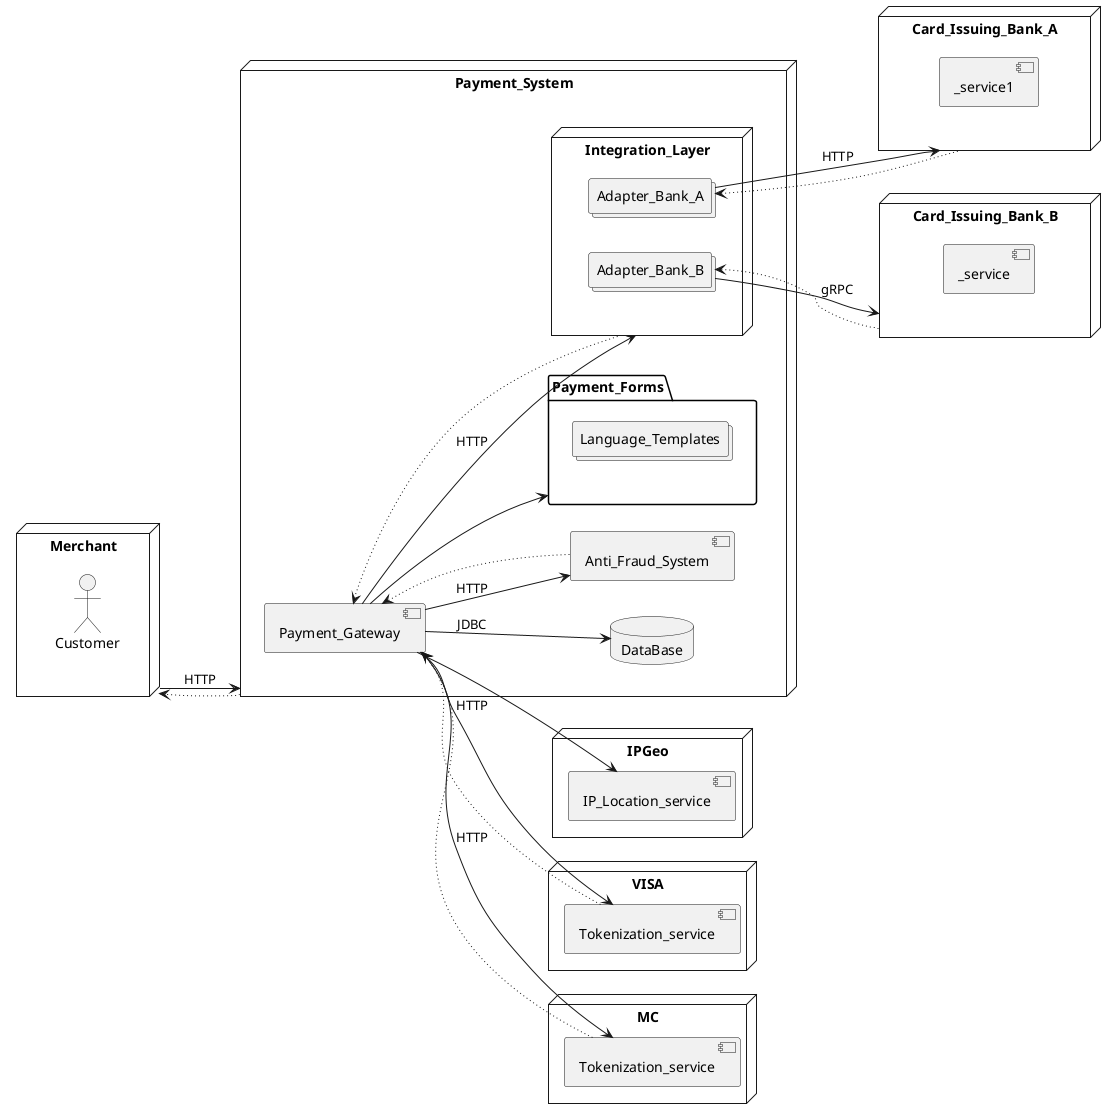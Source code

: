 @startuml

left to right direction


node Merchant as A{
actor Customer
}


node Payment_System as B{

component Payment_Gateway as C

component Anti_Fraud_System as D


node Integration_Layer as E {

collections Adapter_Bank_A as F

collections Adapter_Bank_B as G

}

database DataBase as DB


folder Payment_Forms as L {
collections Language_Templates

}
}



node IPGeo {
component IP_Location_service as M
}

node VISA {
component Tokenization_service as H
}

node MC {
component Tokenization_service as I
}


node Card_Issuing_Bank_A as J {
component _service1
}


node Card_Issuing_Bank_B as K {
component _service
}


A-->B : HTTP
B~~>A
C-->L
C-->E : HTTP
E~~>C
C-->D : HTTP
D~~>C
C-->DB : JDBC
C-->H : HTTP
H~~>C
C-->M
C-->I : HTTP
I~~>C
F-->J : HTTP
J~~>F
G-->K : gRPC
K~~>G
@enduml